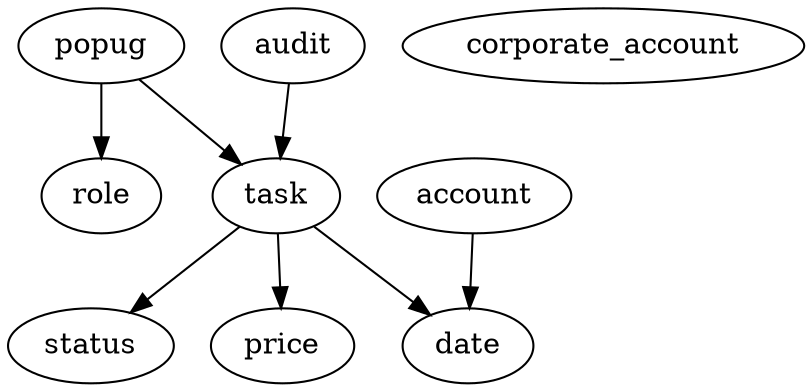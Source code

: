 digraph {
  popug -> role;
  popug -> task -> status;
  task -> price;
  account -> date;
  audit -> task;
  task -> date;
  corporate_account;
}
